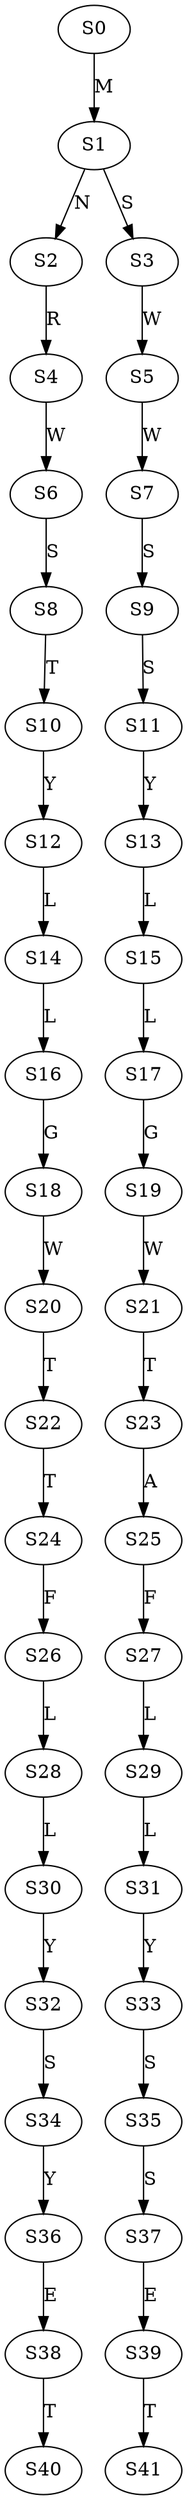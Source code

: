 strict digraph  {
	S0 -> S1 [ label = M ];
	S1 -> S2 [ label = N ];
	S1 -> S3 [ label = S ];
	S2 -> S4 [ label = R ];
	S3 -> S5 [ label = W ];
	S4 -> S6 [ label = W ];
	S5 -> S7 [ label = W ];
	S6 -> S8 [ label = S ];
	S7 -> S9 [ label = S ];
	S8 -> S10 [ label = T ];
	S9 -> S11 [ label = S ];
	S10 -> S12 [ label = Y ];
	S11 -> S13 [ label = Y ];
	S12 -> S14 [ label = L ];
	S13 -> S15 [ label = L ];
	S14 -> S16 [ label = L ];
	S15 -> S17 [ label = L ];
	S16 -> S18 [ label = G ];
	S17 -> S19 [ label = G ];
	S18 -> S20 [ label = W ];
	S19 -> S21 [ label = W ];
	S20 -> S22 [ label = T ];
	S21 -> S23 [ label = T ];
	S22 -> S24 [ label = T ];
	S23 -> S25 [ label = A ];
	S24 -> S26 [ label = F ];
	S25 -> S27 [ label = F ];
	S26 -> S28 [ label = L ];
	S27 -> S29 [ label = L ];
	S28 -> S30 [ label = L ];
	S29 -> S31 [ label = L ];
	S30 -> S32 [ label = Y ];
	S31 -> S33 [ label = Y ];
	S32 -> S34 [ label = S ];
	S33 -> S35 [ label = S ];
	S34 -> S36 [ label = Y ];
	S35 -> S37 [ label = S ];
	S36 -> S38 [ label = E ];
	S37 -> S39 [ label = E ];
	S38 -> S40 [ label = T ];
	S39 -> S41 [ label = T ];
}
